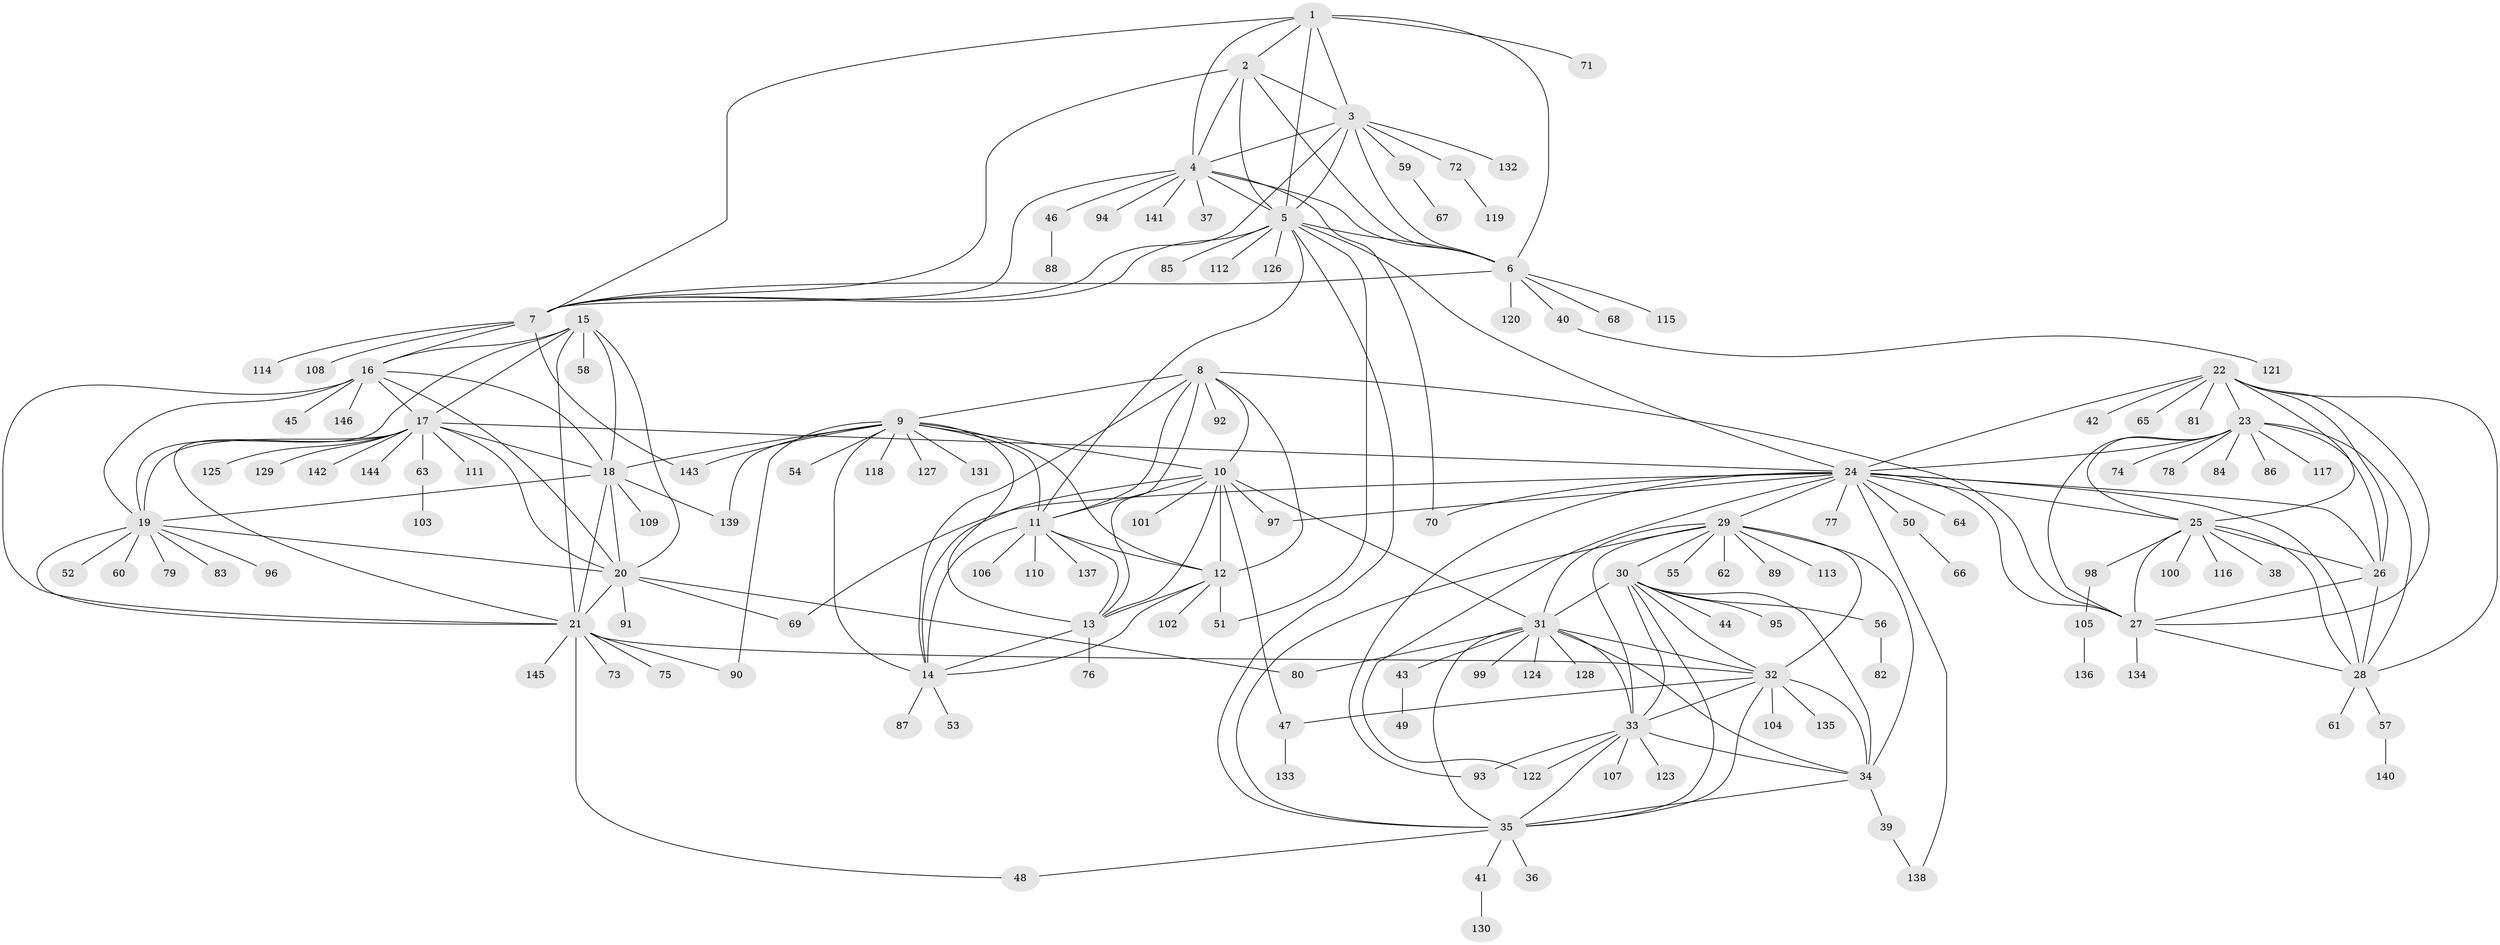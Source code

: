// Generated by graph-tools (version 1.1) at 2025/11/02/27/25 16:11:32]
// undirected, 146 vertices, 239 edges
graph export_dot {
graph [start="1"]
  node [color=gray90,style=filled];
  1;
  2;
  3;
  4;
  5;
  6;
  7;
  8;
  9;
  10;
  11;
  12;
  13;
  14;
  15;
  16;
  17;
  18;
  19;
  20;
  21;
  22;
  23;
  24;
  25;
  26;
  27;
  28;
  29;
  30;
  31;
  32;
  33;
  34;
  35;
  36;
  37;
  38;
  39;
  40;
  41;
  42;
  43;
  44;
  45;
  46;
  47;
  48;
  49;
  50;
  51;
  52;
  53;
  54;
  55;
  56;
  57;
  58;
  59;
  60;
  61;
  62;
  63;
  64;
  65;
  66;
  67;
  68;
  69;
  70;
  71;
  72;
  73;
  74;
  75;
  76;
  77;
  78;
  79;
  80;
  81;
  82;
  83;
  84;
  85;
  86;
  87;
  88;
  89;
  90;
  91;
  92;
  93;
  94;
  95;
  96;
  97;
  98;
  99;
  100;
  101;
  102;
  103;
  104;
  105;
  106;
  107;
  108;
  109;
  110;
  111;
  112;
  113;
  114;
  115;
  116;
  117;
  118;
  119;
  120;
  121;
  122;
  123;
  124;
  125;
  126;
  127;
  128;
  129;
  130;
  131;
  132;
  133;
  134;
  135;
  136;
  137;
  138;
  139;
  140;
  141;
  142;
  143;
  144;
  145;
  146;
  1 -- 2;
  1 -- 3;
  1 -- 4;
  1 -- 5;
  1 -- 6;
  1 -- 7;
  1 -- 71;
  2 -- 3;
  2 -- 4;
  2 -- 5;
  2 -- 6;
  2 -- 7;
  3 -- 4;
  3 -- 5;
  3 -- 6;
  3 -- 7;
  3 -- 59;
  3 -- 72;
  3 -- 132;
  4 -- 5;
  4 -- 6;
  4 -- 7;
  4 -- 37;
  4 -- 46;
  4 -- 70;
  4 -- 94;
  4 -- 141;
  5 -- 6;
  5 -- 7;
  5 -- 11;
  5 -- 24;
  5 -- 35;
  5 -- 51;
  5 -- 85;
  5 -- 112;
  5 -- 126;
  6 -- 7;
  6 -- 40;
  6 -- 68;
  6 -- 115;
  6 -- 120;
  7 -- 16;
  7 -- 108;
  7 -- 114;
  7 -- 143;
  8 -- 9;
  8 -- 10;
  8 -- 11;
  8 -- 12;
  8 -- 13;
  8 -- 14;
  8 -- 27;
  8 -- 92;
  9 -- 10;
  9 -- 11;
  9 -- 12;
  9 -- 13;
  9 -- 14;
  9 -- 18;
  9 -- 54;
  9 -- 90;
  9 -- 118;
  9 -- 127;
  9 -- 131;
  9 -- 139;
  9 -- 143;
  10 -- 11;
  10 -- 12;
  10 -- 13;
  10 -- 14;
  10 -- 31;
  10 -- 47;
  10 -- 97;
  10 -- 101;
  11 -- 12;
  11 -- 13;
  11 -- 14;
  11 -- 106;
  11 -- 110;
  11 -- 137;
  12 -- 13;
  12 -- 14;
  12 -- 51;
  12 -- 102;
  13 -- 14;
  13 -- 76;
  14 -- 53;
  14 -- 87;
  15 -- 16;
  15 -- 17;
  15 -- 18;
  15 -- 19;
  15 -- 20;
  15 -- 21;
  15 -- 58;
  16 -- 17;
  16 -- 18;
  16 -- 19;
  16 -- 20;
  16 -- 21;
  16 -- 45;
  16 -- 146;
  17 -- 18;
  17 -- 19;
  17 -- 20;
  17 -- 21;
  17 -- 24;
  17 -- 63;
  17 -- 111;
  17 -- 125;
  17 -- 129;
  17 -- 142;
  17 -- 144;
  18 -- 19;
  18 -- 20;
  18 -- 21;
  18 -- 109;
  18 -- 139;
  19 -- 20;
  19 -- 21;
  19 -- 52;
  19 -- 60;
  19 -- 79;
  19 -- 83;
  19 -- 96;
  20 -- 21;
  20 -- 69;
  20 -- 80;
  20 -- 91;
  21 -- 32;
  21 -- 48;
  21 -- 73;
  21 -- 75;
  21 -- 90;
  21 -- 145;
  22 -- 23;
  22 -- 24;
  22 -- 25;
  22 -- 26;
  22 -- 27;
  22 -- 28;
  22 -- 42;
  22 -- 65;
  22 -- 81;
  23 -- 24;
  23 -- 25;
  23 -- 26;
  23 -- 27;
  23 -- 28;
  23 -- 74;
  23 -- 78;
  23 -- 84;
  23 -- 86;
  23 -- 117;
  24 -- 25;
  24 -- 26;
  24 -- 27;
  24 -- 28;
  24 -- 29;
  24 -- 50;
  24 -- 64;
  24 -- 69;
  24 -- 70;
  24 -- 77;
  24 -- 93;
  24 -- 97;
  24 -- 122;
  24 -- 138;
  25 -- 26;
  25 -- 27;
  25 -- 28;
  25 -- 38;
  25 -- 98;
  25 -- 100;
  25 -- 116;
  26 -- 27;
  26 -- 28;
  27 -- 28;
  27 -- 134;
  28 -- 57;
  28 -- 61;
  29 -- 30;
  29 -- 31;
  29 -- 32;
  29 -- 33;
  29 -- 34;
  29 -- 35;
  29 -- 55;
  29 -- 62;
  29 -- 89;
  29 -- 113;
  30 -- 31;
  30 -- 32;
  30 -- 33;
  30 -- 34;
  30 -- 35;
  30 -- 44;
  30 -- 56;
  30 -- 95;
  31 -- 32;
  31 -- 33;
  31 -- 34;
  31 -- 35;
  31 -- 43;
  31 -- 80;
  31 -- 99;
  31 -- 124;
  31 -- 128;
  32 -- 33;
  32 -- 34;
  32 -- 35;
  32 -- 47;
  32 -- 104;
  32 -- 135;
  33 -- 34;
  33 -- 35;
  33 -- 93;
  33 -- 107;
  33 -- 122;
  33 -- 123;
  34 -- 35;
  34 -- 39;
  35 -- 36;
  35 -- 41;
  35 -- 48;
  39 -- 138;
  40 -- 121;
  41 -- 130;
  43 -- 49;
  46 -- 88;
  47 -- 133;
  50 -- 66;
  56 -- 82;
  57 -- 140;
  59 -- 67;
  63 -- 103;
  72 -- 119;
  98 -- 105;
  105 -- 136;
}
